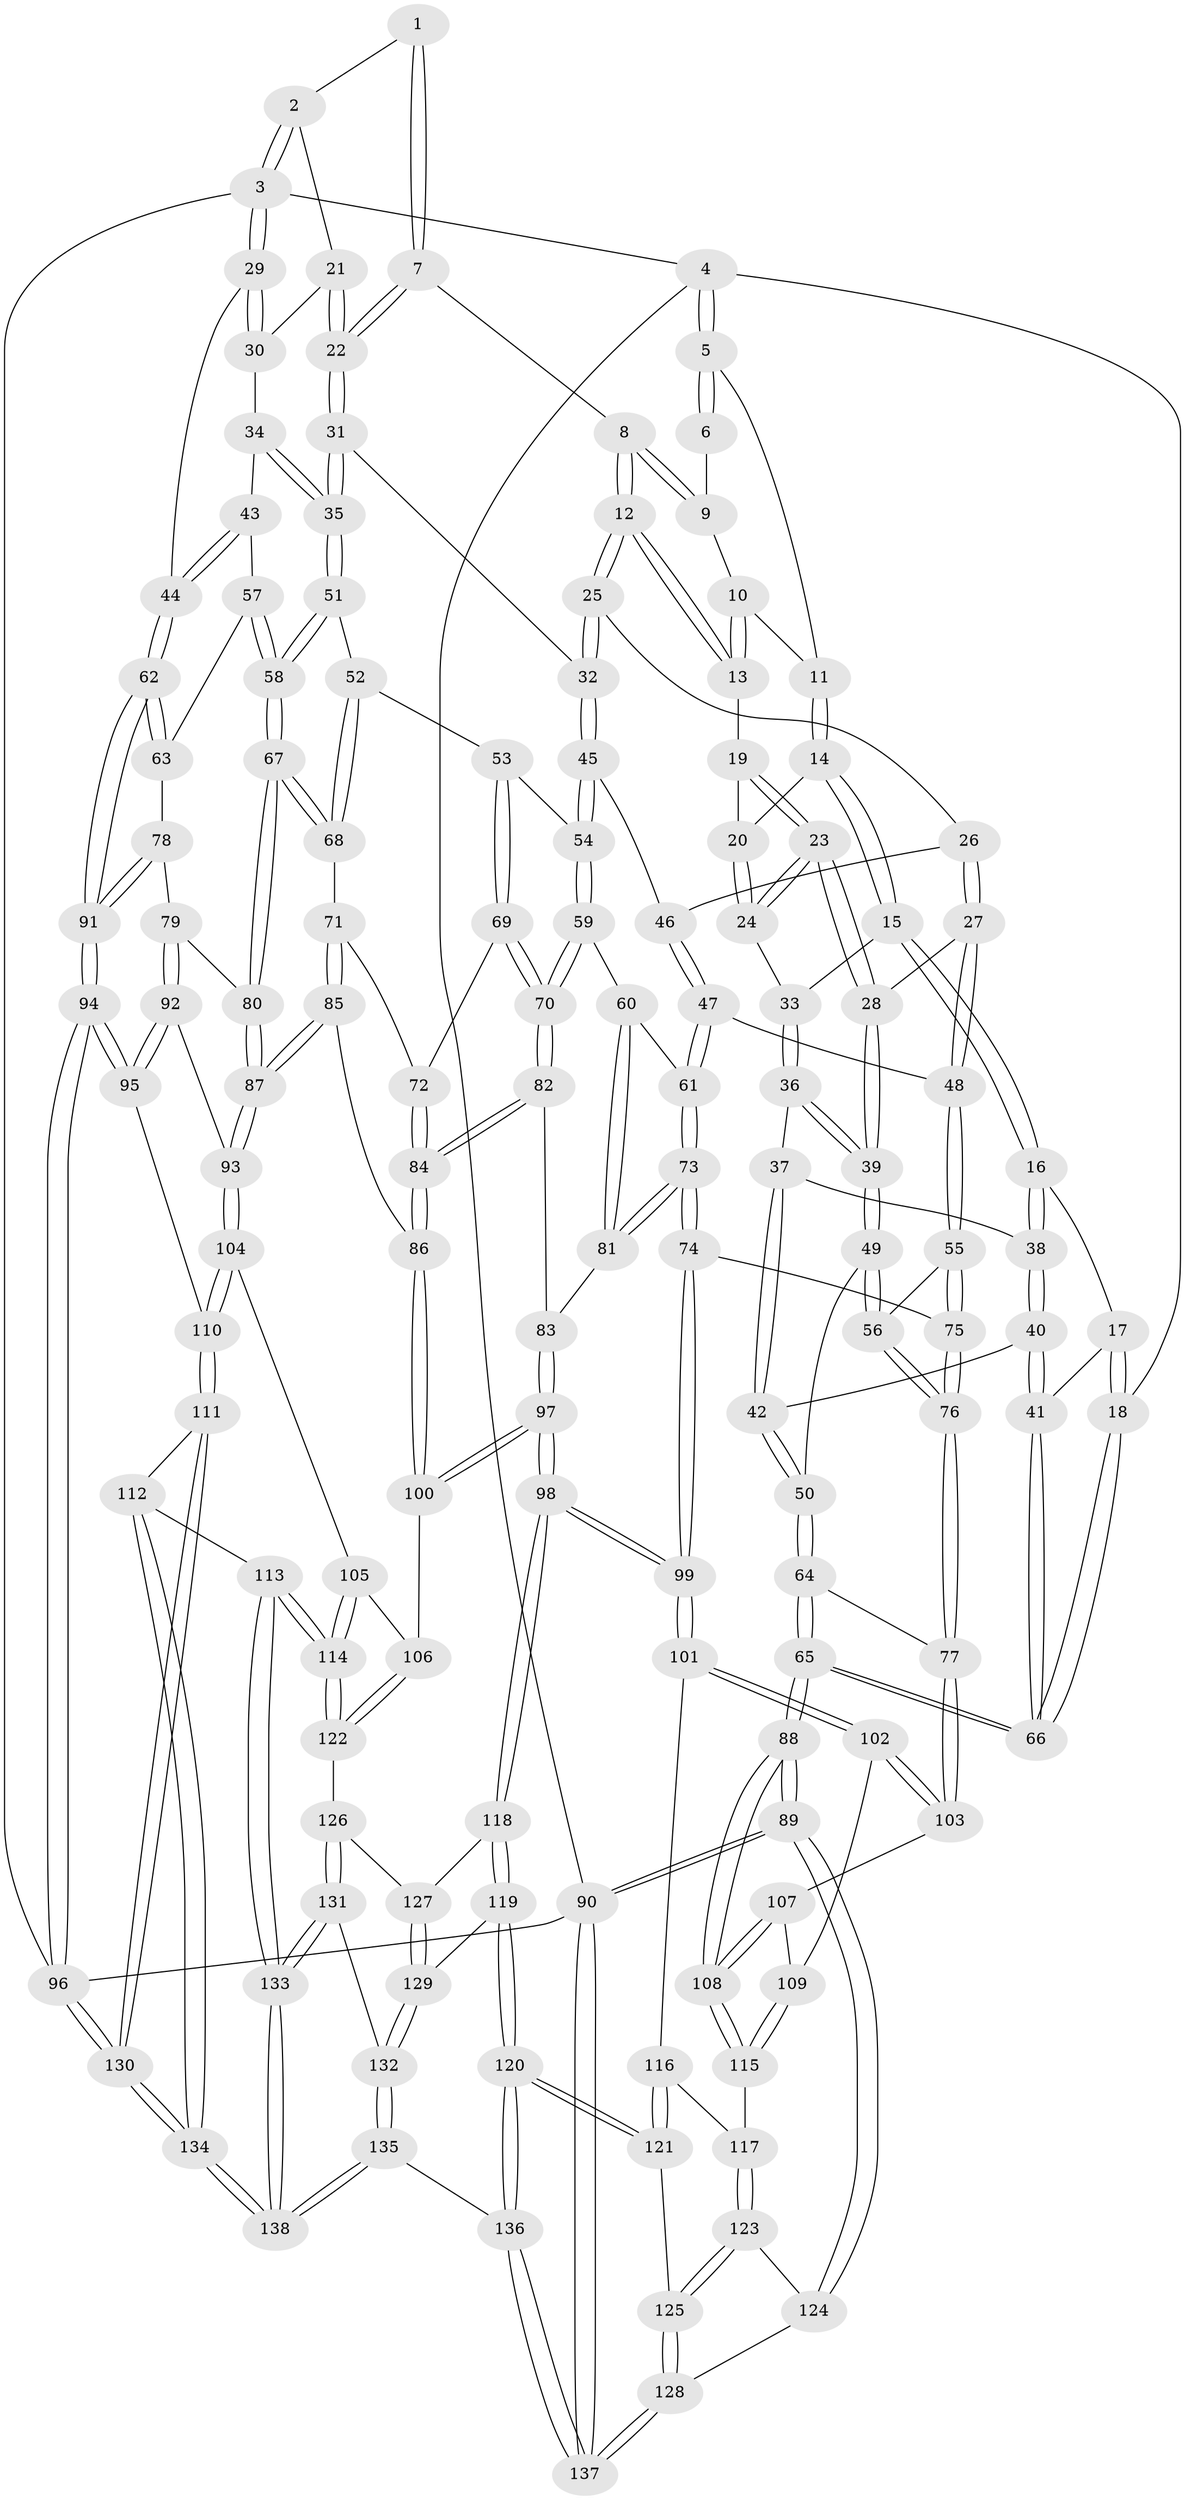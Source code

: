 // Generated by graph-tools (version 1.1) at 2025/17/03/09/25 04:17:06]
// undirected, 138 vertices, 342 edges
graph export_dot {
graph [start="1"]
  node [color=gray90,style=filled];
  1 [pos="+0.46975043110798453+0"];
  2 [pos="+0.6732718019817441+0"];
  3 [pos="+1+0"];
  4 [pos="+0+0"];
  5 [pos="+0+0"];
  6 [pos="+0.244570099175088+0"];
  7 [pos="+0.3912556906658368+0.06393435472958568"];
  8 [pos="+0.3546835578968206+0.07998735771644822"];
  9 [pos="+0.2707016202344965+0"];
  10 [pos="+0.23768754774040324+0.04032655589936232"];
  11 [pos="+0.16870903572096327+0.05892589899128657"];
  12 [pos="+0.33692465380679776+0.11613564998978237"];
  13 [pos="+0.24724286202337895+0.0802487470195235"];
  14 [pos="+0.15493422365156564+0.10035902932378574"];
  15 [pos="+0.14452261822245152+0.11010316761235066"];
  16 [pos="+0.0817758106240109+0.12029815224621042"];
  17 [pos="+0.06141247376382841+0.11054279995481538"];
  18 [pos="+0+0"];
  19 [pos="+0.23196553484129806+0.09865591179970634"];
  20 [pos="+0.20293827171826373+0.10370210025132999"];
  21 [pos="+0.6694608425572449+0"];
  22 [pos="+0.5787482830980406+0.1168109011208365"];
  23 [pos="+0.24381646023563144+0.16637110390038617"];
  24 [pos="+0.214099546984194+0.15427883675349757"];
  25 [pos="+0.3353655298123155+0.17935632482045336"];
  26 [pos="+0.32938193613126393+0.18784047407535234"];
  27 [pos="+0.31060325987776+0.20492238804002866"];
  28 [pos="+0.27867349675620845+0.2066323037394901"];
  29 [pos="+1+0.10595937195089188"];
  30 [pos="+0.8110985128208652+0.08687856577130303"];
  31 [pos="+0.5781995687441632+0.1257005600294683"];
  32 [pos="+0.5247562500633005+0.17674399149782302"];
  33 [pos="+0.17302969490531647+0.14839741560563782"];
  34 [pos="+0.8120805914523798+0.19568307419647438"];
  35 [pos="+0.6973773866253664+0.2641443774265519"];
  36 [pos="+0.16878673303477776+0.23139836891101787"];
  37 [pos="+0.11354394941625348+0.20057117554218767"];
  38 [pos="+0.09280884171553666+0.15556970898919384"];
  39 [pos="+0.19036873925706407+0.25861485508100257"];
  40 [pos="+0.012171757177766843+0.28534027004026974"];
  41 [pos="+0+0.2885488714288642"];
  42 [pos="+0.02911301238279491+0.28443726038939166"];
  43 [pos="+0.885771775183745+0.22717451066333916"];
  44 [pos="+1+0.23506014236554576"];
  45 [pos="+0.4906585556286445+0.27158785645105915"];
  46 [pos="+0.4122143498199199+0.2560051864521802"];
  47 [pos="+0.35465277529474304+0.3269413312355387"];
  48 [pos="+0.3388617327127795+0.3225317268907534"];
  49 [pos="+0.17469301600953938+0.30911064054971044"];
  50 [pos="+0.15453933936608483+0.3172269662870748"];
  51 [pos="+0.6974264356370381+0.2669270130789771"];
  52 [pos="+0.6745018137749756+0.29414970834812965"];
  53 [pos="+0.6411624713002251+0.32072253707349047"];
  54 [pos="+0.48879606169984313+0.3074628180021011"];
  55 [pos="+0.2981244223372895+0.35633987747802454"];
  56 [pos="+0.19523263955434564+0.32762308992527495"];
  57 [pos="+0.8344147352936073+0.331261518095319"];
  58 [pos="+0.767804470315998+0.34719193873664816"];
  59 [pos="+0.4720082005530395+0.35139938655098235"];
  60 [pos="+0.4454941787200591+0.3588007945565506"];
  61 [pos="+0.4078286319809973+0.3515490904478483"];
  62 [pos="+1+0.2687584889677561"];
  63 [pos="+0.9069931923603111+0.36687653462703235"];
  64 [pos="+0.11696792635000682+0.39320720389349256"];
  65 [pos="+0+0.45321494575637183"];
  66 [pos="+0+0.3785232871859809"];
  67 [pos="+0.7762012154176239+0.42940054051326143"];
  68 [pos="+0.6787975865672508+0.43279097253338705"];
  69 [pos="+0.6242833904005615+0.3486627291415982"];
  70 [pos="+0.5313586889346279+0.4154973983652587"];
  71 [pos="+0.661683050089644+0.44253709204988295"];
  72 [pos="+0.6438273005203289+0.4370816005464099"];
  73 [pos="+0.3120596663645421+0.484101199189738"];
  74 [pos="+0.2967787605732641+0.4885242470450928"];
  75 [pos="+0.29242998965800354+0.48743125727481457"];
  76 [pos="+0.22051646949060094+0.5100733116784787"];
  77 [pos="+0.1866887639329757+0.5335594164959312"];
  78 [pos="+0.854408408265128+0.449350500018509"];
  79 [pos="+0.8366189380331532+0.4587548502376134"];
  80 [pos="+0.7858454983427366+0.44470027343646346"];
  81 [pos="+0.40116601839594485+0.4752312413201679"];
  82 [pos="+0.5431722153579547+0.4610943778908915"];
  83 [pos="+0.42599175909520154+0.49238066854291884"];
  84 [pos="+0.5432585673931543+0.4612008195607241"];
  85 [pos="+0.6754509867672018+0.5453111735249543"];
  86 [pos="+0.5555617731119291+0.5112032335891772"];
  87 [pos="+0.7079353608721328+0.5744744142401885"];
  88 [pos="+0+0.6431671040156354"];
  89 [pos="+0+0.8006567627586696"];
  90 [pos="+0+1"];
  91 [pos="+1+0.5107731256367719"];
  92 [pos="+0.8720980484994815+0.5619457946795127"];
  93 [pos="+0.719078819396454+0.6229013428751882"];
  94 [pos="+1+0.6638538194549086"];
  95 [pos="+1+0.6726391821527977"];
  96 [pos="+1+1"];
  97 [pos="+0.46475208199659374+0.6812716937780939"];
  98 [pos="+0.4397574063941293+0.6899805092903731"];
  99 [pos="+0.42974595342757893+0.6868447196168552"];
  100 [pos="+0.47810086119668205+0.6802098424126768"];
  101 [pos="+0.3264028996658447+0.6917334231944388"];
  102 [pos="+0.2656572317251227+0.6617689484258521"];
  103 [pos="+0.18287962950114936+0.5387897550192211"];
  104 [pos="+0.7178746830875564+0.6283675741242569"];
  105 [pos="+0.6819814437517496+0.6476708139279898"];
  106 [pos="+0.48086085570169035+0.6813090694225089"];
  107 [pos="+0.14652395657572137+0.5540945163219897"];
  108 [pos="+0+0.6402213803791218"];
  109 [pos="+0.18709364698591216+0.7213104544296607"];
  110 [pos="+0.8479394972607617+0.7857394457918987"];
  111 [pos="+0.844009695376983+0.7930615936105503"];
  112 [pos="+0.7965278725563191+0.8308451431091975"];
  113 [pos="+0.6733874434899749+0.880318642640421"];
  114 [pos="+0.643365948809509+0.8529028027810417"];
  115 [pos="+0.16107956970854348+0.7565037161125908"];
  116 [pos="+0.2673738588909726+0.7704087707108174"];
  117 [pos="+0.16726423998225248+0.7658023112820246"];
  118 [pos="+0.4252290131900894+0.7438174162669481"];
  119 [pos="+0.3053845396019217+0.8895443734600037"];
  120 [pos="+0.2931417173114596+0.8933869379306205"];
  121 [pos="+0.29004072566396344+0.8923164001918935"];
  122 [pos="+0.5965278468427028+0.8307506749878935"];
  123 [pos="+0.16885115442468385+0.7840042675975513"];
  124 [pos="+0.14583001318561484+0.841184138171342"];
  125 [pos="+0.2763656817159751+0.8932749237706104"];
  126 [pos="+0.49124832168599974+0.8984176110230819"];
  127 [pos="+0.44921476552426504+0.8475938661765197"];
  128 [pos="+0.15993952002174167+0.9401082213895867"];
  129 [pos="+0.38187907975406116+0.9140960973698485"];
  130 [pos="+1+1"];
  131 [pos="+0.48669068571207486+0.9243999659674089"];
  132 [pos="+0.4557228156162439+0.9811183960875091"];
  133 [pos="+0.6598583345444512+0.9552627072742105"];
  134 [pos="+0.8852123558830123+1"];
  135 [pos="+0.4716909563095714+1"];
  136 [pos="+0.34424139019390354+1"];
  137 [pos="+0+1"];
  138 [pos="+0.655900254539989+1"];
  1 -- 2;
  1 -- 7;
  1 -- 7;
  2 -- 3;
  2 -- 3;
  2 -- 21;
  3 -- 4;
  3 -- 29;
  3 -- 29;
  3 -- 96;
  4 -- 5;
  4 -- 5;
  4 -- 18;
  4 -- 90;
  5 -- 6;
  5 -- 6;
  5 -- 11;
  6 -- 9;
  7 -- 8;
  7 -- 22;
  7 -- 22;
  8 -- 9;
  8 -- 9;
  8 -- 12;
  8 -- 12;
  9 -- 10;
  10 -- 11;
  10 -- 13;
  10 -- 13;
  11 -- 14;
  11 -- 14;
  12 -- 13;
  12 -- 13;
  12 -- 25;
  12 -- 25;
  13 -- 19;
  14 -- 15;
  14 -- 15;
  14 -- 20;
  15 -- 16;
  15 -- 16;
  15 -- 33;
  16 -- 17;
  16 -- 38;
  16 -- 38;
  17 -- 18;
  17 -- 18;
  17 -- 41;
  18 -- 66;
  18 -- 66;
  19 -- 20;
  19 -- 23;
  19 -- 23;
  20 -- 24;
  20 -- 24;
  21 -- 22;
  21 -- 22;
  21 -- 30;
  22 -- 31;
  22 -- 31;
  23 -- 24;
  23 -- 24;
  23 -- 28;
  23 -- 28;
  24 -- 33;
  25 -- 26;
  25 -- 32;
  25 -- 32;
  26 -- 27;
  26 -- 27;
  26 -- 46;
  27 -- 28;
  27 -- 48;
  27 -- 48;
  28 -- 39;
  28 -- 39;
  29 -- 30;
  29 -- 30;
  29 -- 44;
  30 -- 34;
  31 -- 32;
  31 -- 35;
  31 -- 35;
  32 -- 45;
  32 -- 45;
  33 -- 36;
  33 -- 36;
  34 -- 35;
  34 -- 35;
  34 -- 43;
  35 -- 51;
  35 -- 51;
  36 -- 37;
  36 -- 39;
  36 -- 39;
  37 -- 38;
  37 -- 42;
  37 -- 42;
  38 -- 40;
  38 -- 40;
  39 -- 49;
  39 -- 49;
  40 -- 41;
  40 -- 41;
  40 -- 42;
  41 -- 66;
  41 -- 66;
  42 -- 50;
  42 -- 50;
  43 -- 44;
  43 -- 44;
  43 -- 57;
  44 -- 62;
  44 -- 62;
  45 -- 46;
  45 -- 54;
  45 -- 54;
  46 -- 47;
  46 -- 47;
  47 -- 48;
  47 -- 61;
  47 -- 61;
  48 -- 55;
  48 -- 55;
  49 -- 50;
  49 -- 56;
  49 -- 56;
  50 -- 64;
  50 -- 64;
  51 -- 52;
  51 -- 58;
  51 -- 58;
  52 -- 53;
  52 -- 68;
  52 -- 68;
  53 -- 54;
  53 -- 69;
  53 -- 69;
  54 -- 59;
  54 -- 59;
  55 -- 56;
  55 -- 75;
  55 -- 75;
  56 -- 76;
  56 -- 76;
  57 -- 58;
  57 -- 58;
  57 -- 63;
  58 -- 67;
  58 -- 67;
  59 -- 60;
  59 -- 70;
  59 -- 70;
  60 -- 61;
  60 -- 81;
  60 -- 81;
  61 -- 73;
  61 -- 73;
  62 -- 63;
  62 -- 63;
  62 -- 91;
  62 -- 91;
  63 -- 78;
  64 -- 65;
  64 -- 65;
  64 -- 77;
  65 -- 66;
  65 -- 66;
  65 -- 88;
  65 -- 88;
  67 -- 68;
  67 -- 68;
  67 -- 80;
  67 -- 80;
  68 -- 71;
  69 -- 70;
  69 -- 70;
  69 -- 72;
  70 -- 82;
  70 -- 82;
  71 -- 72;
  71 -- 85;
  71 -- 85;
  72 -- 84;
  72 -- 84;
  73 -- 74;
  73 -- 74;
  73 -- 81;
  73 -- 81;
  74 -- 75;
  74 -- 99;
  74 -- 99;
  75 -- 76;
  75 -- 76;
  76 -- 77;
  76 -- 77;
  77 -- 103;
  77 -- 103;
  78 -- 79;
  78 -- 91;
  78 -- 91;
  79 -- 80;
  79 -- 92;
  79 -- 92;
  80 -- 87;
  80 -- 87;
  81 -- 83;
  82 -- 83;
  82 -- 84;
  82 -- 84;
  83 -- 97;
  83 -- 97;
  84 -- 86;
  84 -- 86;
  85 -- 86;
  85 -- 87;
  85 -- 87;
  86 -- 100;
  86 -- 100;
  87 -- 93;
  87 -- 93;
  88 -- 89;
  88 -- 89;
  88 -- 108;
  88 -- 108;
  89 -- 90;
  89 -- 90;
  89 -- 124;
  89 -- 124;
  90 -- 137;
  90 -- 137;
  90 -- 96;
  91 -- 94;
  91 -- 94;
  92 -- 93;
  92 -- 95;
  92 -- 95;
  93 -- 104;
  93 -- 104;
  94 -- 95;
  94 -- 95;
  94 -- 96;
  94 -- 96;
  95 -- 110;
  96 -- 130;
  96 -- 130;
  97 -- 98;
  97 -- 98;
  97 -- 100;
  97 -- 100;
  98 -- 99;
  98 -- 99;
  98 -- 118;
  98 -- 118;
  99 -- 101;
  99 -- 101;
  100 -- 106;
  101 -- 102;
  101 -- 102;
  101 -- 116;
  102 -- 103;
  102 -- 103;
  102 -- 109;
  103 -- 107;
  104 -- 105;
  104 -- 110;
  104 -- 110;
  105 -- 106;
  105 -- 114;
  105 -- 114;
  106 -- 122;
  106 -- 122;
  107 -- 108;
  107 -- 108;
  107 -- 109;
  108 -- 115;
  108 -- 115;
  109 -- 115;
  109 -- 115;
  110 -- 111;
  110 -- 111;
  111 -- 112;
  111 -- 130;
  111 -- 130;
  112 -- 113;
  112 -- 134;
  112 -- 134;
  113 -- 114;
  113 -- 114;
  113 -- 133;
  113 -- 133;
  114 -- 122;
  114 -- 122;
  115 -- 117;
  116 -- 117;
  116 -- 121;
  116 -- 121;
  117 -- 123;
  117 -- 123;
  118 -- 119;
  118 -- 119;
  118 -- 127;
  119 -- 120;
  119 -- 120;
  119 -- 129;
  120 -- 121;
  120 -- 121;
  120 -- 136;
  120 -- 136;
  121 -- 125;
  122 -- 126;
  123 -- 124;
  123 -- 125;
  123 -- 125;
  124 -- 128;
  125 -- 128;
  125 -- 128;
  126 -- 127;
  126 -- 131;
  126 -- 131;
  127 -- 129;
  127 -- 129;
  128 -- 137;
  128 -- 137;
  129 -- 132;
  129 -- 132;
  130 -- 134;
  130 -- 134;
  131 -- 132;
  131 -- 133;
  131 -- 133;
  132 -- 135;
  132 -- 135;
  133 -- 138;
  133 -- 138;
  134 -- 138;
  134 -- 138;
  135 -- 136;
  135 -- 138;
  135 -- 138;
  136 -- 137;
  136 -- 137;
}
